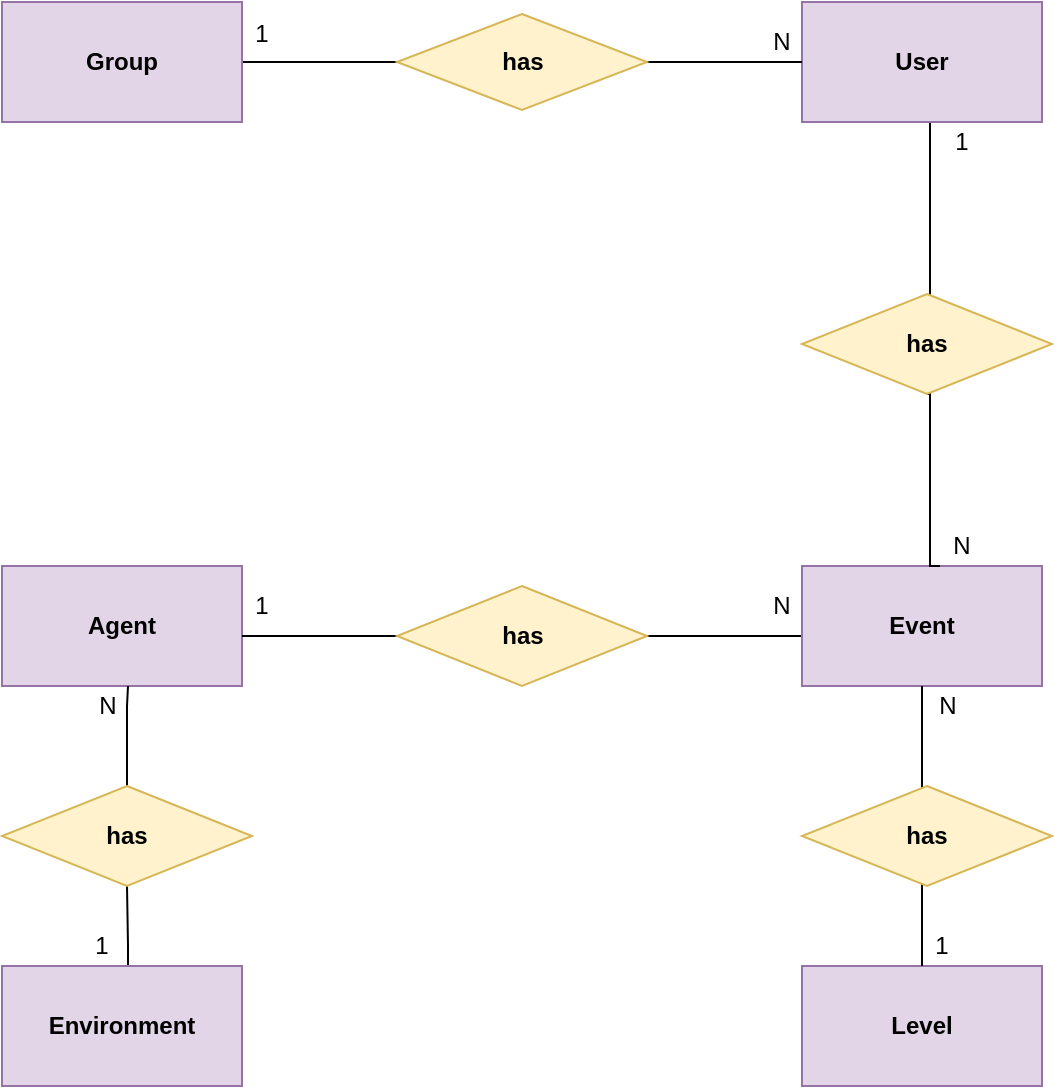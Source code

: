 <mxfile version="12.0.2" type="device" pages="1"><diagram id="ymjywMr4AYD7L1BUQzHc" name="Page-1"><mxGraphModel dx="1408" dy="699" grid="1" gridSize="10" guides="1" tooltips="1" connect="1" arrows="1" fold="1" page="1" pageScale="1" pageWidth="827" pageHeight="1169" math="0" shadow="0"><root><mxCell id="0"/><mxCell id="1" parent="0"/><mxCell id="vrxtH54yMcyyGkoco7in-41" value="" style="edgeStyle=orthogonalEdgeStyle;rounded=0;orthogonalLoop=1;jettySize=auto;html=1;endArrow=none;endFill=0;" parent="1" source="vrxtH54yMcyyGkoco7in-1" target="vrxtH54yMcyyGkoco7in-7" edge="1"><mxGeometry relative="1" as="geometry"><Array as="points"><mxPoint x="420" y="455"/><mxPoint x="420" y="455"/></Array></mxGeometry></mxCell><mxCell id="vrxtH54yMcyyGkoco7in-1" value="&lt;font style=&quot;vertical-align: inherit&quot;&gt;&lt;font style=&quot;vertical-align: inherit&quot;&gt;&lt;b&gt;Event&lt;/b&gt;&lt;/font&gt;&lt;/font&gt;" style="rounded=0;whiteSpace=wrap;html=1;fillColor=#e1d5e7;strokeColor=#9673a6;" parent="1" vertex="1"><mxGeometry x="440" y="420" width="120" height="60" as="geometry"/></mxCell><mxCell id="vrxtH54yMcyyGkoco7in-33" style="edgeStyle=orthogonalEdgeStyle;rounded=0;orthogonalLoop=1;jettySize=auto;html=1;endArrow=none;endFill=0;entryX=0.512;entryY=0.12;entryDx=0;entryDy=0;entryPerimeter=0;" parent="1" source="vrxtH54yMcyyGkoco7in-2" target="T3MNDCNbFEDr2wheTNhW-5" edge="1"><mxGeometry relative="1" as="geometry"><Array as="points"><mxPoint x="504" y="230"/><mxPoint x="504" y="230"/></Array><mxPoint x="504" y="280" as="targetPoint"/></mxGeometry></mxCell><mxCell id="vrxtH54yMcyyGkoco7in-2" value="&lt;font style=&quot;vertical-align: inherit&quot;&gt;&lt;font style=&quot;vertical-align: inherit&quot;&gt;&lt;b&gt;User&lt;/b&gt;&lt;/font&gt;&lt;/font&gt;" style="rounded=0;whiteSpace=wrap;html=1;fillColor=#e1d5e7;strokeColor=#9673a6;" parent="1" vertex="1"><mxGeometry x="440" y="138" width="120" height="60" as="geometry"/></mxCell><mxCell id="vrxtH54yMcyyGkoco7in-40" style="edgeStyle=orthogonalEdgeStyle;rounded=0;orthogonalLoop=1;jettySize=auto;html=1;entryX=0.575;entryY=0;entryDx=0;entryDy=0;entryPerimeter=0;endArrow=none;endFill=0;exitX=0.5;exitY=1;exitDx=0;exitDy=0;" parent="1" source="T3MNDCNbFEDr2wheTNhW-5" target="vrxtH54yMcyyGkoco7in-1" edge="1"><mxGeometry relative="1" as="geometry"><Array as="points"><mxPoint x="504" y="334"/><mxPoint x="504" y="420"/></Array><mxPoint x="504" y="344.762" as="sourcePoint"/></mxGeometry></mxCell><mxCell id="vrxtH54yMcyyGkoco7in-4" value="&lt;b&gt;Agent&lt;/b&gt;" style="rounded=0;whiteSpace=wrap;html=1;fillColor=#e1d5e7;strokeColor=#9673a6;" parent="1" vertex="1"><mxGeometry x="40" y="420" width="120" height="60" as="geometry"/></mxCell><mxCell id="vrxtH54yMcyyGkoco7in-43" value="" style="edgeStyle=orthogonalEdgeStyle;rounded=0;orthogonalLoop=1;jettySize=auto;html=1;endArrow=none;endFill=0;" parent="1" source="vrxtH54yMcyyGkoco7in-7" target="vrxtH54yMcyyGkoco7in-4" edge="1"><mxGeometry relative="1" as="geometry"><Array as="points"><mxPoint x="180" y="455"/><mxPoint x="180" y="455"/></Array></mxGeometry></mxCell><mxCell id="vrxtH54yMcyyGkoco7in-7" value="&lt;font style=&quot;vertical-align: inherit&quot;&gt;&lt;font style=&quot;vertical-align: inherit&quot;&gt;&lt;font style=&quot;vertical-align: inherit&quot;&gt;&lt;font style=&quot;vertical-align: inherit&quot;&gt;&lt;b&gt;&lt;font style=&quot;vertical-align: inherit&quot;&gt;&lt;font style=&quot;vertical-align: inherit&quot;&gt;&lt;font style=&quot;vertical-align: inherit&quot;&gt;&lt;font style=&quot;vertical-align: inherit&quot;&gt;has&lt;/font&gt;&lt;/font&gt;&lt;/font&gt;&lt;/font&gt;&lt;/b&gt;&lt;/font&gt;&lt;/font&gt;&lt;/font&gt;&lt;/font&gt;" style="rhombus;whiteSpace=wrap;html=1;fillColor=#fff2cc;strokeColor=#d6b656;" parent="1" vertex="1"><mxGeometry x="237.5" y="430" width="125" height="50" as="geometry"/></mxCell><mxCell id="vrxtH54yMcyyGkoco7in-20" value="1" style="text;html=1;strokeColor=none;fillColor=none;align=center;verticalAlign=middle;whiteSpace=wrap;rounded=0;" parent="1" vertex="1"><mxGeometry x="510" y="198" width="20" height="20" as="geometry"/></mxCell><mxCell id="vrxtH54yMcyyGkoco7in-21" value="N" style="text;html=1;strokeColor=none;fillColor=none;align=center;verticalAlign=middle;whiteSpace=wrap;rounded=0;" parent="1" vertex="1"><mxGeometry x="420" y="148" width="20" height="20" as="geometry"/></mxCell><mxCell id="vrxtH54yMcyyGkoco7in-44" value="" style="edgeStyle=orthogonalEdgeStyle;rounded=0;orthogonalLoop=1;jettySize=auto;html=1;endArrow=none;endFill=0;" parent="1" source="vrxtH54yMcyyGkoco7in-23" target="vrxtH54yMcyyGkoco7in-25" edge="1"><mxGeometry relative="1" as="geometry"/></mxCell><mxCell id="vrxtH54yMcyyGkoco7in-23" value="&lt;font style=&quot;vertical-align: inherit&quot;&gt;&lt;font style=&quot;vertical-align: inherit&quot;&gt;&lt;b&gt;Group&lt;/b&gt;&lt;/font&gt;&lt;/font&gt;" style="rounded=0;whiteSpace=wrap;html=1;fillColor=#e1d5e7;strokeColor=#9673a6;" parent="1" vertex="1"><mxGeometry x="40" y="138" width="120" height="60" as="geometry"/></mxCell><mxCell id="vrxtH54yMcyyGkoco7in-45" value="" style="edgeStyle=orthogonalEdgeStyle;rounded=0;orthogonalLoop=1;jettySize=auto;html=1;endArrow=none;endFill=0;" parent="1" source="vrxtH54yMcyyGkoco7in-25" target="vrxtH54yMcyyGkoco7in-2" edge="1"><mxGeometry relative="1" as="geometry"/></mxCell><mxCell id="vrxtH54yMcyyGkoco7in-25" value="&lt;font style=&quot;vertical-align: inherit&quot;&gt;&lt;font style=&quot;vertical-align: inherit&quot;&gt;&lt;font style=&quot;vertical-align: inherit&quot;&gt;&lt;font style=&quot;vertical-align: inherit&quot;&gt;&lt;b&gt;&lt;font style=&quot;vertical-align: inherit&quot;&gt;&lt;font style=&quot;vertical-align: inherit&quot;&gt;&lt;font style=&quot;vertical-align: inherit&quot;&gt;&lt;font style=&quot;vertical-align: inherit&quot;&gt;has&lt;/font&gt;&lt;/font&gt;&lt;/font&gt;&lt;/font&gt;&lt;/b&gt;&lt;/font&gt;&lt;/font&gt;&lt;/font&gt;&lt;/font&gt;" style="rhombus;whiteSpace=wrap;html=1;fillColor=#fff2cc;strokeColor=#d6b656;" parent="1" vertex="1"><mxGeometry x="237.5" y="144" width="125" height="48" as="geometry"/></mxCell><mxCell id="vrxtH54yMcyyGkoco7in-48" value="1" style="text;html=1;strokeColor=none;fillColor=none;align=center;verticalAlign=middle;whiteSpace=wrap;rounded=0;" parent="1" vertex="1"><mxGeometry x="160" y="144" width="20" height="20" as="geometry"/></mxCell><mxCell id="vrxtH54yMcyyGkoco7in-51" value="N" style="text;html=1;strokeColor=none;fillColor=none;align=center;verticalAlign=middle;whiteSpace=wrap;rounded=0;" parent="1" vertex="1"><mxGeometry x="510" y="400" width="20" height="20" as="geometry"/></mxCell><mxCell id="vrxtH54yMcyyGkoco7in-53" value="1" style="text;html=1;strokeColor=none;fillColor=none;align=center;verticalAlign=middle;whiteSpace=wrap;rounded=0;" parent="1" vertex="1"><mxGeometry x="160" y="430" width="20" height="20" as="geometry"/></mxCell><mxCell id="vrxtH54yMcyyGkoco7in-54" value="N" style="text;html=1;strokeColor=none;fillColor=none;align=center;verticalAlign=middle;whiteSpace=wrap;rounded=0;" parent="1" vertex="1"><mxGeometry x="420" y="430" width="20" height="20" as="geometry"/></mxCell><mxCell id="T3MNDCNbFEDr2wheTNhW-10" style="edgeStyle=orthogonalEdgeStyle;rounded=0;orthogonalLoop=1;jettySize=auto;html=1;entryX=0.5;entryY=1;entryDx=0;entryDy=0;startArrow=none;startFill=0;endArrow=none;endFill=0;" edge="1" parent="1" source="T3MNDCNbFEDr2wheTNhW-1" target="T3MNDCNbFEDr2wheTNhW-3"><mxGeometry relative="1" as="geometry"><Array as="points"><mxPoint x="103" y="610"/><mxPoint x="103" y="610"/></Array></mxGeometry></mxCell><mxCell id="T3MNDCNbFEDr2wheTNhW-1" value="&lt;b&gt;Environment&lt;/b&gt;" style="rounded=0;whiteSpace=wrap;html=1;fillColor=#e1d5e7;strokeColor=#9673a6;" vertex="1" parent="1"><mxGeometry x="40" y="620" width="120" height="60" as="geometry"/></mxCell><mxCell id="T3MNDCNbFEDr2wheTNhW-2" value="&lt;b&gt;Level&lt;/b&gt;" style="rounded=0;whiteSpace=wrap;html=1;fillColor=#e1d5e7;strokeColor=#9673a6;" vertex="1" parent="1"><mxGeometry x="440" y="620" width="120" height="60" as="geometry"/></mxCell><mxCell id="T3MNDCNbFEDr2wheTNhW-11" value="" style="edgeStyle=orthogonalEdgeStyle;rounded=0;orthogonalLoop=1;jettySize=auto;html=1;startArrow=none;startFill=0;endArrow=none;endFill=0;" edge="1" parent="1" source="T3MNDCNbFEDr2wheTNhW-3" target="vrxtH54yMcyyGkoco7in-4"><mxGeometry relative="1" as="geometry"><Array as="points"><mxPoint x="103" y="490"/><mxPoint x="103" y="490"/></Array></mxGeometry></mxCell><mxCell id="T3MNDCNbFEDr2wheTNhW-3" value="&lt;font style=&quot;vertical-align: inherit&quot;&gt;&lt;font style=&quot;vertical-align: inherit&quot;&gt;&lt;font style=&quot;vertical-align: inherit&quot;&gt;&lt;font style=&quot;vertical-align: inherit&quot;&gt;&lt;b&gt;&lt;font style=&quot;vertical-align: inherit&quot;&gt;&lt;font style=&quot;vertical-align: inherit&quot;&gt;&lt;font style=&quot;vertical-align: inherit&quot;&gt;&lt;font style=&quot;vertical-align: inherit&quot;&gt;has&lt;/font&gt;&lt;/font&gt;&lt;/font&gt;&lt;/font&gt;&lt;/b&gt;&lt;/font&gt;&lt;/font&gt;&lt;/font&gt;&lt;/font&gt;" style="rhombus;whiteSpace=wrap;html=1;fillColor=#fff2cc;strokeColor=#d6b656;" vertex="1" parent="1"><mxGeometry x="40" y="530" width="125" height="50" as="geometry"/></mxCell><mxCell id="T3MNDCNbFEDr2wheTNhW-14" value="" style="edgeStyle=orthogonalEdgeStyle;rounded=0;orthogonalLoop=1;jettySize=auto;html=1;startArrow=none;startFill=0;endArrow=none;endFill=0;" edge="1" parent="1" source="T3MNDCNbFEDr2wheTNhW-4" target="vrxtH54yMcyyGkoco7in-1"><mxGeometry relative="1" as="geometry"><Array as="points"><mxPoint x="500" y="505"/><mxPoint x="500" y="505"/></Array></mxGeometry></mxCell><mxCell id="T3MNDCNbFEDr2wheTNhW-15" value="" style="edgeStyle=orthogonalEdgeStyle;rounded=0;orthogonalLoop=1;jettySize=auto;html=1;startArrow=none;startFill=0;endArrow=none;endFill=0;" edge="1" parent="1" source="T3MNDCNbFEDr2wheTNhW-4" target="T3MNDCNbFEDr2wheTNhW-2"><mxGeometry relative="1" as="geometry"><Array as="points"><mxPoint x="500" y="600"/><mxPoint x="500" y="600"/></Array></mxGeometry></mxCell><mxCell id="T3MNDCNbFEDr2wheTNhW-4" value="&lt;font style=&quot;vertical-align: inherit&quot;&gt;&lt;font style=&quot;vertical-align: inherit&quot;&gt;&lt;font style=&quot;vertical-align: inherit&quot;&gt;&lt;font style=&quot;vertical-align: inherit&quot;&gt;&lt;b&gt;&lt;font style=&quot;vertical-align: inherit&quot;&gt;&lt;font style=&quot;vertical-align: inherit&quot;&gt;&lt;font style=&quot;vertical-align: inherit&quot;&gt;&lt;font style=&quot;vertical-align: inherit&quot;&gt;has&lt;/font&gt;&lt;/font&gt;&lt;/font&gt;&lt;/font&gt;&lt;/b&gt;&lt;/font&gt;&lt;/font&gt;&lt;/font&gt;&lt;/font&gt;" style="rhombus;whiteSpace=wrap;html=1;fillColor=#fff2cc;strokeColor=#d6b656;" vertex="1" parent="1"><mxGeometry x="440" y="530" width="125" height="50" as="geometry"/></mxCell><mxCell id="T3MNDCNbFEDr2wheTNhW-5" value="&lt;font style=&quot;vertical-align: inherit&quot;&gt;&lt;font style=&quot;vertical-align: inherit&quot;&gt;&lt;font style=&quot;vertical-align: inherit&quot;&gt;&lt;font style=&quot;vertical-align: inherit&quot;&gt;&lt;b&gt;&lt;font style=&quot;vertical-align: inherit&quot;&gt;&lt;font style=&quot;vertical-align: inherit&quot;&gt;&lt;font style=&quot;vertical-align: inherit&quot;&gt;&lt;font style=&quot;vertical-align: inherit&quot;&gt;has&lt;/font&gt;&lt;/font&gt;&lt;/font&gt;&lt;/font&gt;&lt;/b&gt;&lt;/font&gt;&lt;/font&gt;&lt;/font&gt;&lt;/font&gt;" style="rhombus;whiteSpace=wrap;html=1;fillColor=#fff2cc;strokeColor=#d6b656;" vertex="1" parent="1"><mxGeometry x="440" y="284" width="125" height="50" as="geometry"/></mxCell><mxCell id="T3MNDCNbFEDr2wheTNhW-13" value="1" style="text;html=1;strokeColor=none;fillColor=none;align=center;verticalAlign=middle;whiteSpace=wrap;rounded=0;" vertex="1" parent="1"><mxGeometry x="80" y="600" width="20" height="20" as="geometry"/></mxCell><mxCell id="T3MNDCNbFEDr2wheTNhW-18" value="N" style="text;html=1;strokeColor=none;fillColor=none;align=center;verticalAlign=middle;whiteSpace=wrap;rounded=0;" vertex="1" parent="1"><mxGeometry x="502.5" y="480" width="20" height="20" as="geometry"/></mxCell><mxCell id="T3MNDCNbFEDr2wheTNhW-19" value="N" style="text;html=1;strokeColor=none;fillColor=none;align=center;verticalAlign=middle;whiteSpace=wrap;rounded=0;" vertex="1" parent="1"><mxGeometry x="82.5" y="480" width="20" height="20" as="geometry"/></mxCell><mxCell id="T3MNDCNbFEDr2wheTNhW-20" value="1" style="text;html=1;strokeColor=none;fillColor=none;align=center;verticalAlign=middle;whiteSpace=wrap;rounded=0;" vertex="1" parent="1"><mxGeometry x="500" y="600" width="20" height="20" as="geometry"/></mxCell></root></mxGraphModel></diagram></mxfile>